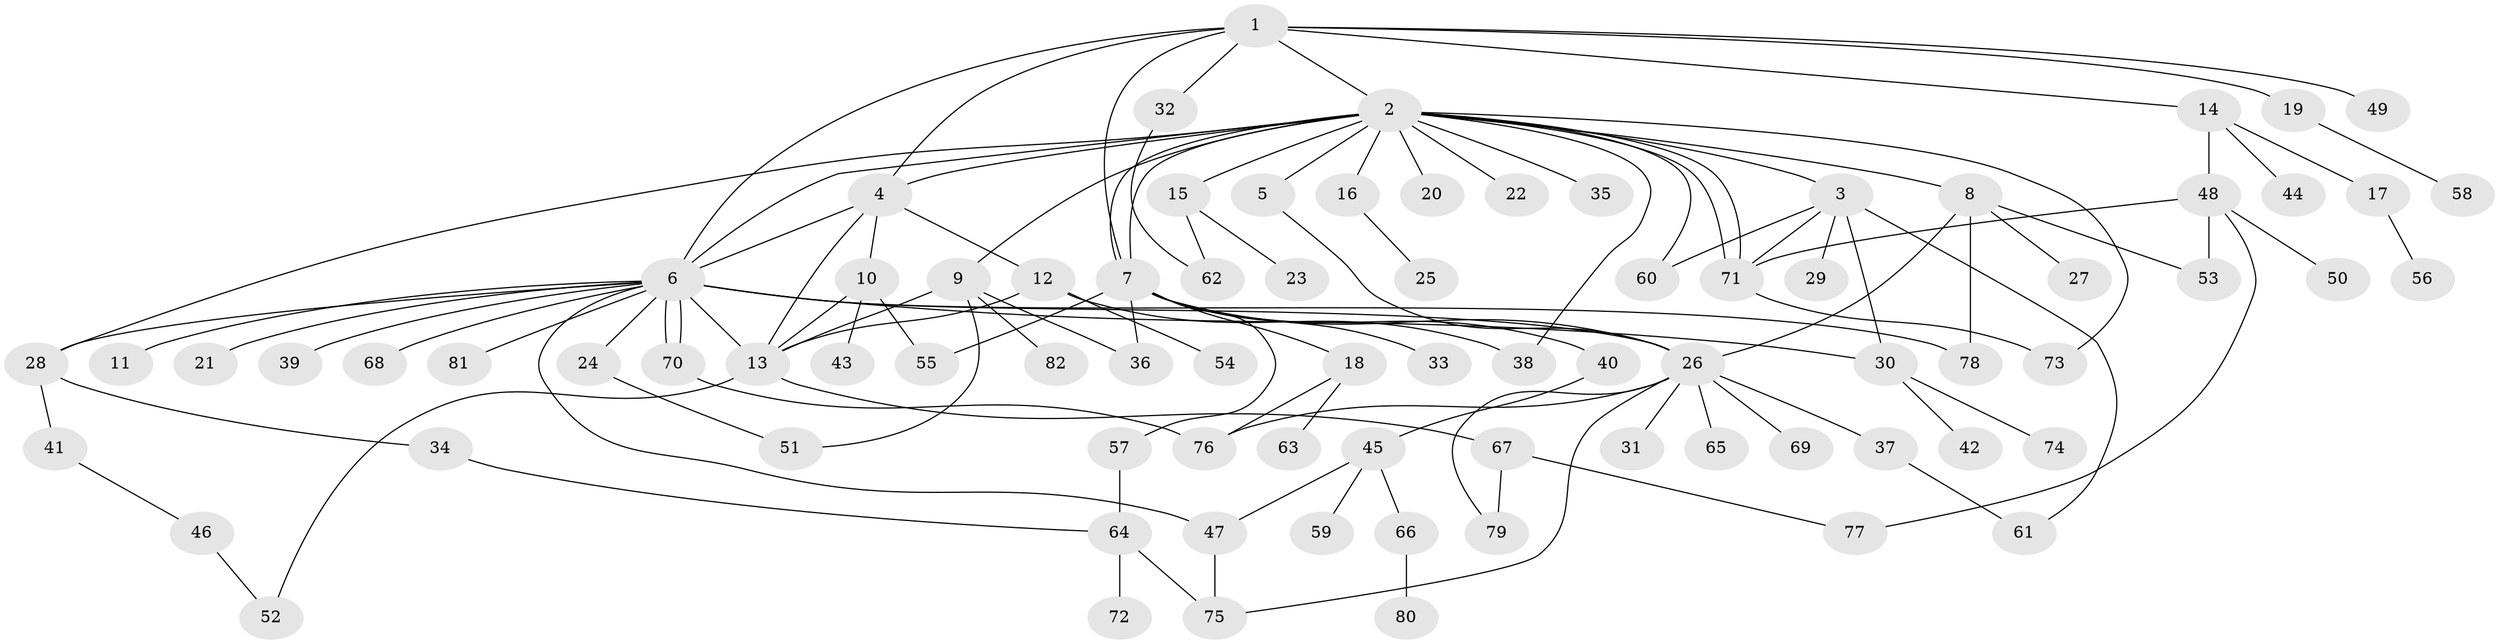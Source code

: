 // coarse degree distribution, {8: 0.02040816326530612, 14: 0.02040816326530612, 4: 0.08163265306122448, 5: 0.04081632653061224, 19: 0.02040816326530612, 15: 0.02040816326530612, 1: 0.4489795918367347, 7: 0.02040816326530612, 6: 0.02040816326530612, 2: 0.24489795918367346, 3: 0.061224489795918366}
// Generated by graph-tools (version 1.1) at 2025/18/03/04/25 18:18:23]
// undirected, 82 vertices, 118 edges
graph export_dot {
graph [start="1"]
  node [color=gray90,style=filled];
  1;
  2;
  3;
  4;
  5;
  6;
  7;
  8;
  9;
  10;
  11;
  12;
  13;
  14;
  15;
  16;
  17;
  18;
  19;
  20;
  21;
  22;
  23;
  24;
  25;
  26;
  27;
  28;
  29;
  30;
  31;
  32;
  33;
  34;
  35;
  36;
  37;
  38;
  39;
  40;
  41;
  42;
  43;
  44;
  45;
  46;
  47;
  48;
  49;
  50;
  51;
  52;
  53;
  54;
  55;
  56;
  57;
  58;
  59;
  60;
  61;
  62;
  63;
  64;
  65;
  66;
  67;
  68;
  69;
  70;
  71;
  72;
  73;
  74;
  75;
  76;
  77;
  78;
  79;
  80;
  81;
  82;
  1 -- 2;
  1 -- 4;
  1 -- 6;
  1 -- 7;
  1 -- 14;
  1 -- 19;
  1 -- 32;
  1 -- 49;
  2 -- 3;
  2 -- 4;
  2 -- 5;
  2 -- 6;
  2 -- 7;
  2 -- 7;
  2 -- 8;
  2 -- 9;
  2 -- 15;
  2 -- 16;
  2 -- 20;
  2 -- 22;
  2 -- 28;
  2 -- 35;
  2 -- 38;
  2 -- 60;
  2 -- 71;
  2 -- 71;
  2 -- 73;
  3 -- 29;
  3 -- 30;
  3 -- 60;
  3 -- 61;
  3 -- 71;
  4 -- 6;
  4 -- 10;
  4 -- 12;
  4 -- 13;
  5 -- 26;
  6 -- 11;
  6 -- 13;
  6 -- 21;
  6 -- 24;
  6 -- 26;
  6 -- 28;
  6 -- 30;
  6 -- 39;
  6 -- 47;
  6 -- 68;
  6 -- 70;
  6 -- 70;
  6 -- 78;
  6 -- 81;
  7 -- 18;
  7 -- 26;
  7 -- 33;
  7 -- 36;
  7 -- 40;
  7 -- 55;
  7 -- 57;
  8 -- 26;
  8 -- 27;
  8 -- 53;
  8 -- 78;
  9 -- 13;
  9 -- 36;
  9 -- 51;
  9 -- 82;
  10 -- 13;
  10 -- 43;
  10 -- 55;
  12 -- 13;
  12 -- 38;
  12 -- 54;
  13 -- 52;
  13 -- 67;
  14 -- 17;
  14 -- 44;
  14 -- 48;
  15 -- 23;
  15 -- 62;
  16 -- 25;
  17 -- 56;
  18 -- 63;
  18 -- 76;
  19 -- 58;
  24 -- 51;
  26 -- 31;
  26 -- 37;
  26 -- 65;
  26 -- 69;
  26 -- 75;
  26 -- 76;
  26 -- 79;
  28 -- 34;
  28 -- 41;
  30 -- 42;
  30 -- 74;
  32 -- 62;
  34 -- 64;
  37 -- 61;
  40 -- 45;
  41 -- 46;
  45 -- 47;
  45 -- 59;
  45 -- 66;
  46 -- 52;
  47 -- 75;
  48 -- 50;
  48 -- 53;
  48 -- 71;
  48 -- 77;
  57 -- 64;
  64 -- 72;
  64 -- 75;
  66 -- 80;
  67 -- 77;
  67 -- 79;
  70 -- 76;
  71 -- 73;
}
